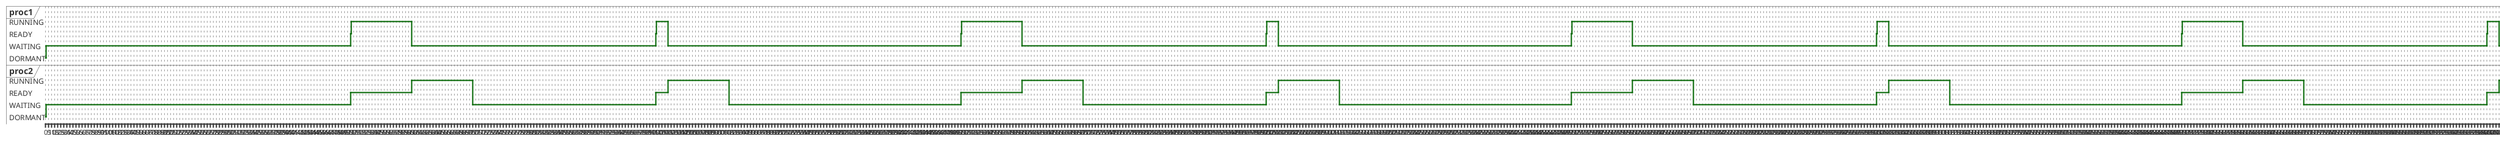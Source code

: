 @startuml CPUusage
scale 5 as 5 pixels
robust "proc1" as W0
robust "proc2" as W1

@0
W0 is DORMANT
W1 is DORMANT

@1
W0 is WAITING
W1 is WAITING

@500
W0 is READY

@501
W0 is RUNNING

@500
W1 is READY

@600
W1 is RUNNING
W0 is WAITING

@700
W1 is WAITING

@1000
W0 is READY

@1001
W0 is RUNNING

@1000
W1 is READY

@1020
W1 is RUNNING
W0 is WAITING

@1120
W1 is WAITING

@1500
W0 is READY

@1501
W0 is RUNNING

@1500
W1 is READY

@1600
W1 is RUNNING
W0 is WAITING

@1700
W1 is WAITING

@2000
W0 is READY

@2001
W0 is RUNNING

@2000
W1 is READY

@2020
W1 is RUNNING
W0 is WAITING

@2120
W1 is WAITING

@2500
W0 is READY

@2501
W0 is RUNNING

@2500
W1 is READY

@2600
W1 is RUNNING
W0 is WAITING

@2700
W1 is WAITING

@3000
W0 is READY

@3001
W0 is RUNNING

@3000
W1 is READY

@3020
W1 is RUNNING
W0 is WAITING

@3120
W1 is WAITING

@3500
W0 is READY

@3501
W0 is RUNNING

@3500
W1 is READY

@3600
W1 is RUNNING
W0 is WAITING

@3700
W1 is WAITING

@4000
W0 is READY

@4001
W0 is RUNNING

@4000
W1 is READY

@4020
W1 is RUNNING
W0 is WAITING

@4120
W1 is WAITING

@4500
W0 is READY

@4501
W0 is RUNNING

@4500
W1 is READY

@4600
W1 is RUNNING
W0 is WAITING

@4700
W1 is WAITING
@enduml
